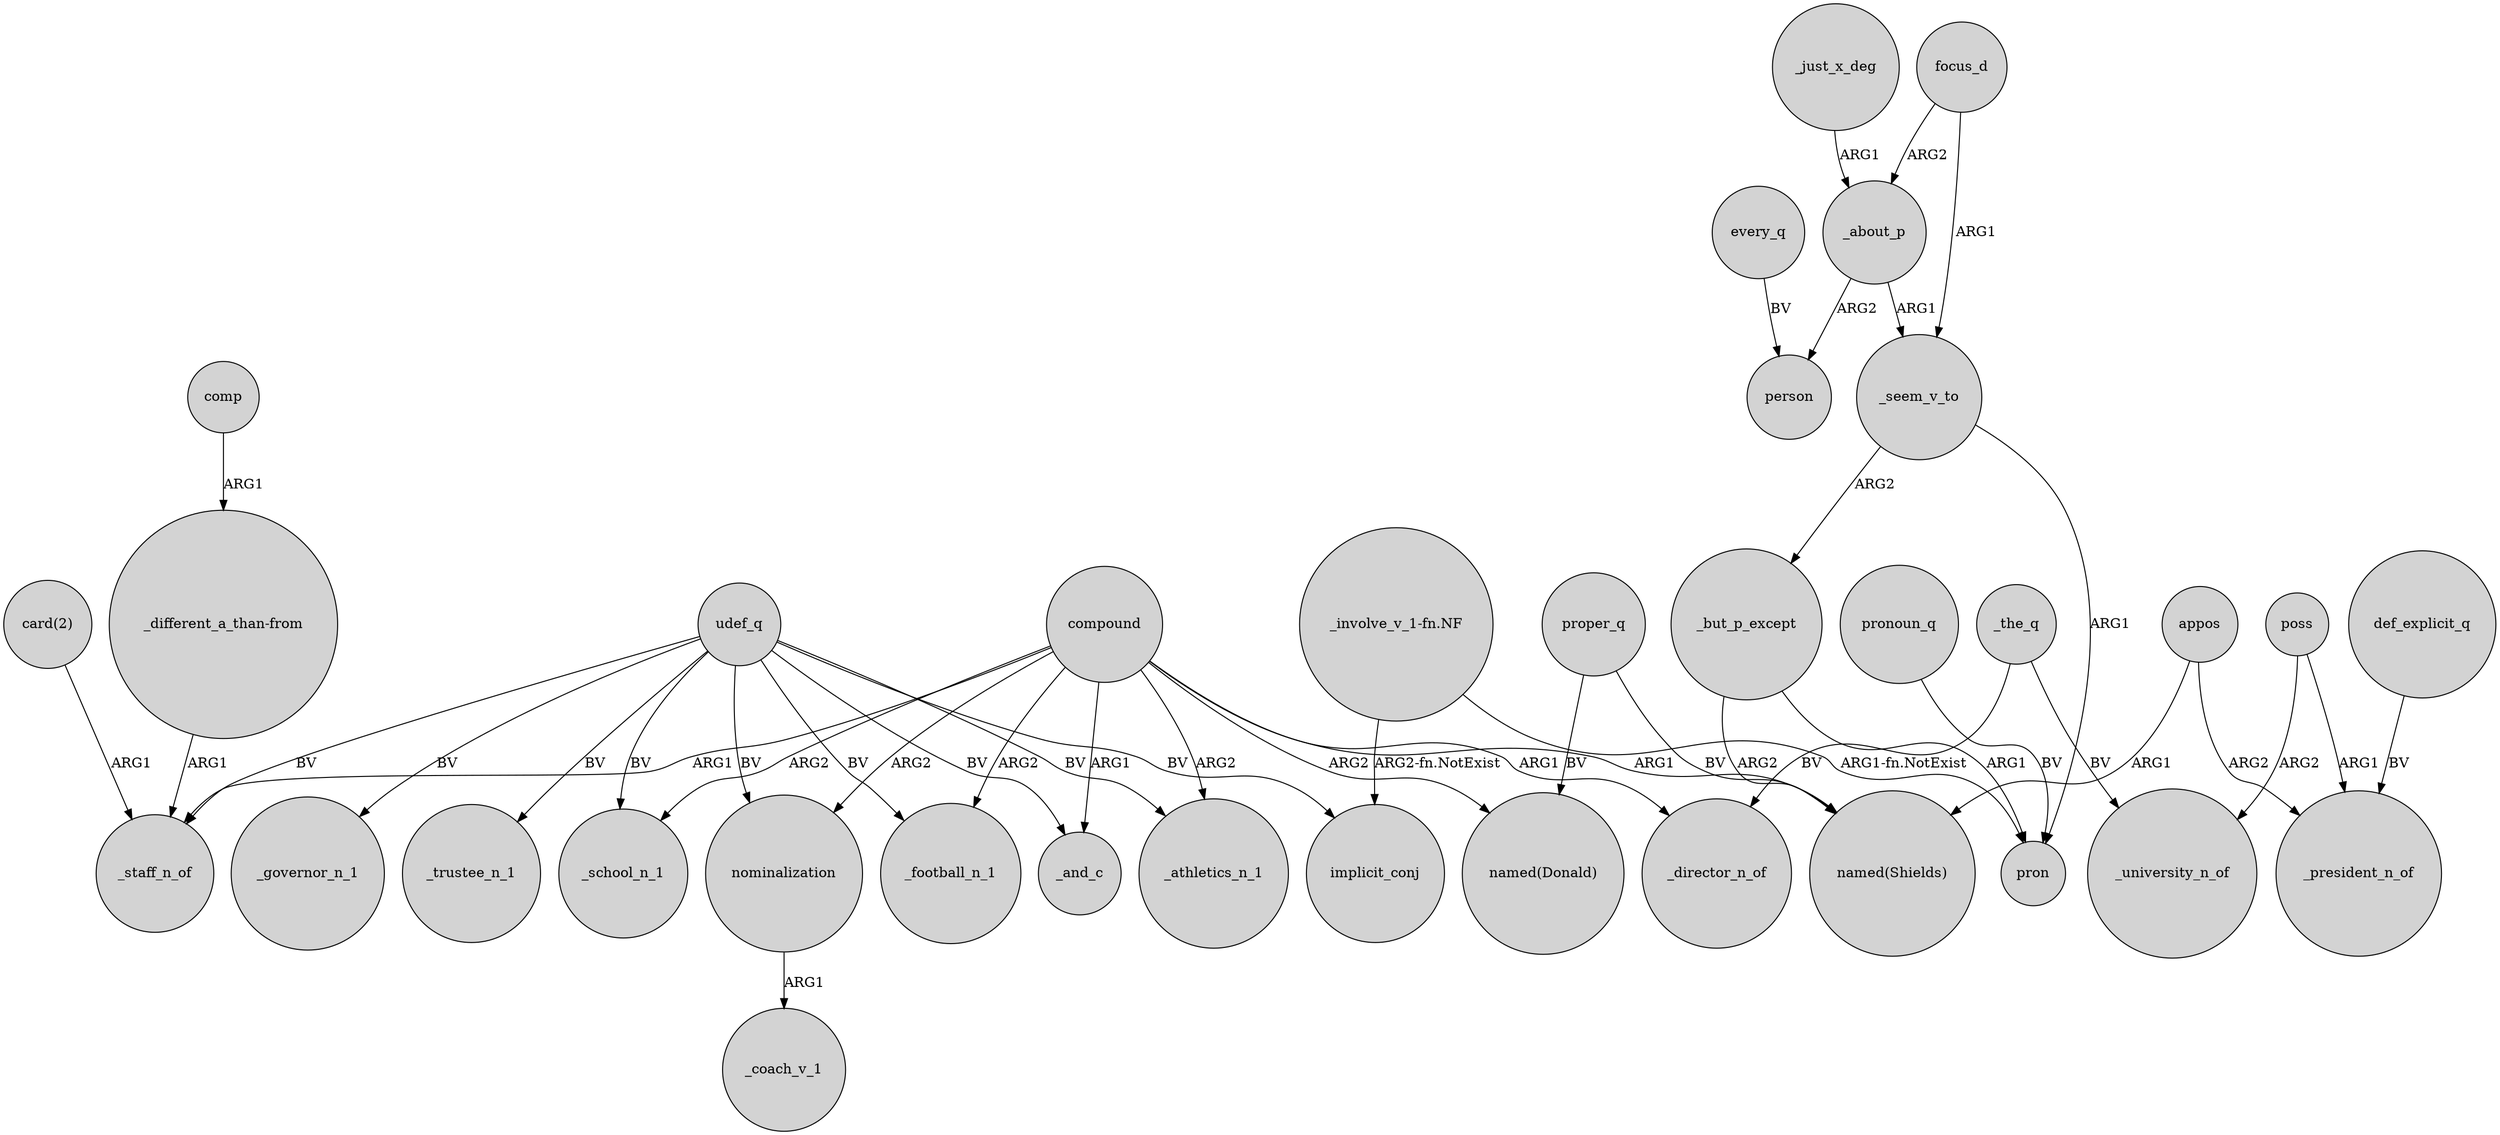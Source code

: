 digraph {
	node [shape=circle style=filled]
	compound -> _football_n_1 [label=ARG2]
	"_involve_v_1-fn.NF" -> pron [label="ARG1-fn.NotExist"]
	_the_q -> _university_n_of [label=BV]
	udef_q -> _governor_n_1 [label=BV]
	udef_q -> _trustee_n_1 [label=BV]
	focus_d -> _about_p [label=ARG2]
	udef_q -> _staff_n_of [label=BV]
	proper_q -> "named(Shields)" [label=BV]
	compound -> _athletics_n_1 [label=ARG2]
	"card(2)" -> _staff_n_of [label=ARG1]
	every_q -> person [label=BV]
	_seem_v_to -> _but_p_except [label=ARG2]
	compound -> nominalization [label=ARG2]
	compound -> "named(Donald)" [label=ARG2]
	_about_p -> person [label=ARG2]
	udef_q -> implicit_conj [label=BV]
	_about_p -> _seem_v_to [label=ARG1]
	_seem_v_to -> pron [label=ARG1]
	poss -> _president_n_of [label=ARG1]
	poss -> _university_n_of [label=ARG2]
	appos -> _president_n_of [label=ARG2]
	pronoun_q -> pron [label=BV]
	def_explicit_q -> _president_n_of [label=BV]
	"_different_a_than-from" -> _staff_n_of [label=ARG1]
	comp -> "_different_a_than-from" [label=ARG1]
	udef_q -> _football_n_1 [label=BV]
	compound -> _staff_n_of [label=ARG1]
	compound -> _and_c [label=ARG1]
	focus_d -> _seem_v_to [label=ARG1]
	udef_q -> nominalization [label=BV]
	_just_x_deg -> _about_p [label=ARG1]
	"_involve_v_1-fn.NF" -> implicit_conj [label="ARG2-fn.NotExist"]
	_but_p_except -> "named(Shields)" [label=ARG2]
	compound -> "named(Shields)" [label=ARG1]
	_the_q -> _director_n_of [label=BV]
	proper_q -> "named(Donald)" [label=BV]
	appos -> "named(Shields)" [label=ARG1]
	udef_q -> _athletics_n_1 [label=BV]
	nominalization -> _coach_v_1 [label=ARG1]
	compound -> _school_n_1 [label=ARG2]
	compound -> _director_n_of [label=ARG1]
	udef_q -> _and_c [label=BV]
	udef_q -> _school_n_1 [label=BV]
	_but_p_except -> pron [label=ARG1]
}
